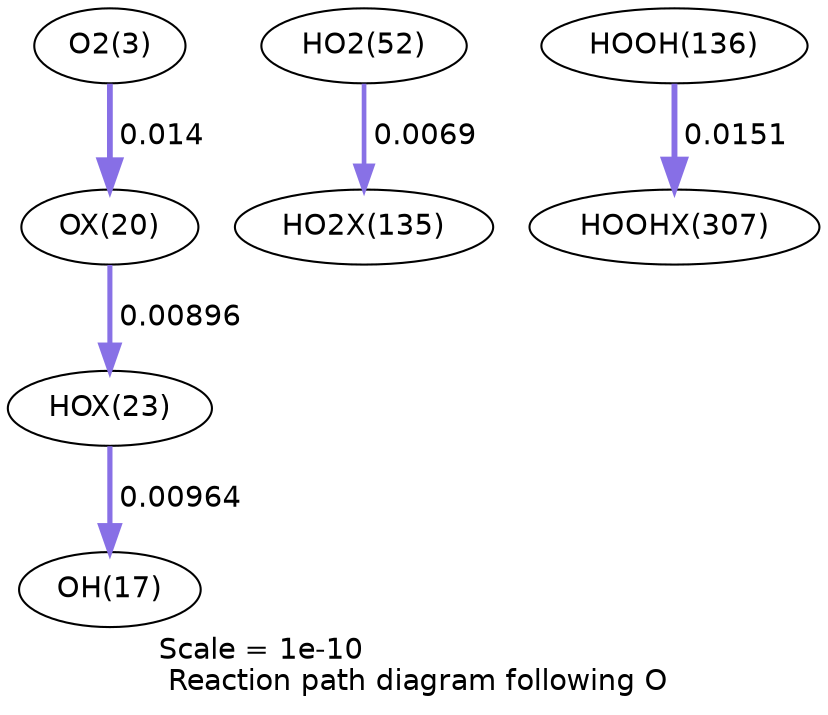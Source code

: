 digraph reaction_paths {
center=1;
s5 -> s36[fontname="Helvetica", penwidth=2.78, arrowsize=1.39, color="0.7, 0.514, 0.9"
, label=" 0.014"];
s36 -> s39[fontname="Helvetica", penwidth=2.44, arrowsize=1.22, color="0.7, 0.509, 0.9"
, label=" 0.00896"];
s39 -> s19[fontname="Helvetica", penwidth=2.5, arrowsize=1.25, color="0.7, 0.51, 0.9"
, label=" 0.00964"];
s21 -> s56[fontname="Helvetica", penwidth=2.24, arrowsize=1.12, color="0.7, 0.507, 0.9"
, label=" 0.0069"];
s27 -> s65[fontname="Helvetica", penwidth=2.83, arrowsize=1.42, color="0.7, 0.515, 0.9"
, label=" 0.0151"];
s5 [ fontname="Helvetica", label="O2(3)"];
s19 [ fontname="Helvetica", label="OH(17)"];
s21 [ fontname="Helvetica", label="HO2(52)"];
s27 [ fontname="Helvetica", label="HOOH(136)"];
s36 [ fontname="Helvetica", label="OX(20)"];
s39 [ fontname="Helvetica", label="HOX(23)"];
s56 [ fontname="Helvetica", label="HO2X(135)"];
s65 [ fontname="Helvetica", label="HOOHX(307)"];
 label = "Scale = 1e-10\l Reaction path diagram following O";
 fontname = "Helvetica";
}
